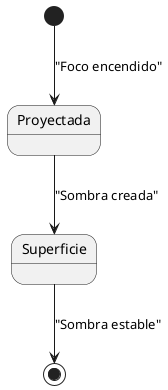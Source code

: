 @startuml
[*] --> Proyectada : "Foco encendido"
Proyectada --> Superficie : "Sombra creada"
Superficie --> [*] : "Sombra estable"
@enduml
